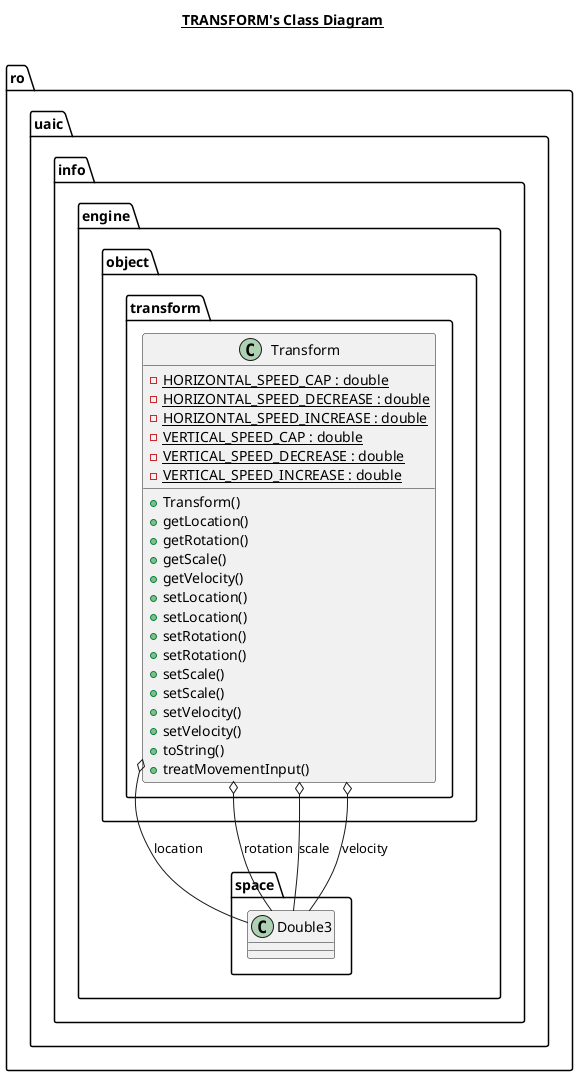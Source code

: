 @startuml

title __TRANSFORM's Class Diagram__\n

  namespace ro.uaic.info.engine {
    namespace object {
      namespace transform {
        class ro.uaic.info.engine.object.transform.Transform {
            {static} - HORIZONTAL_SPEED_CAP : double
            {static} - HORIZONTAL_SPEED_DECREASE : double
            {static} - HORIZONTAL_SPEED_INCREASE : double
            {static} - VERTICAL_SPEED_CAP : double
            {static} - VERTICAL_SPEED_DECREASE : double
            {static} - VERTICAL_SPEED_INCREASE : double
            + Transform()
            + getLocation()
            + getRotation()
            + getScale()
            + getVelocity()
            + setLocation()
            + setLocation()
            + setRotation()
            + setRotation()
            + setScale()
            + setScale()
            + setVelocity()
            + setVelocity()
            + toString()
            + treatMovementInput()
        }
      }
    }
  }
  

  ro.uaic.info.engine.object.transform.Transform o-- ro.uaic.info.engine.space.Double3 : location
  ro.uaic.info.engine.object.transform.Transform o-- ro.uaic.info.engine.space.Double3 : rotation
  ro.uaic.info.engine.object.transform.Transform o-- ro.uaic.info.engine.space.Double3 : scale
  ro.uaic.info.engine.object.transform.Transform o-- ro.uaic.info.engine.space.Double3 : velocity

@enduml
